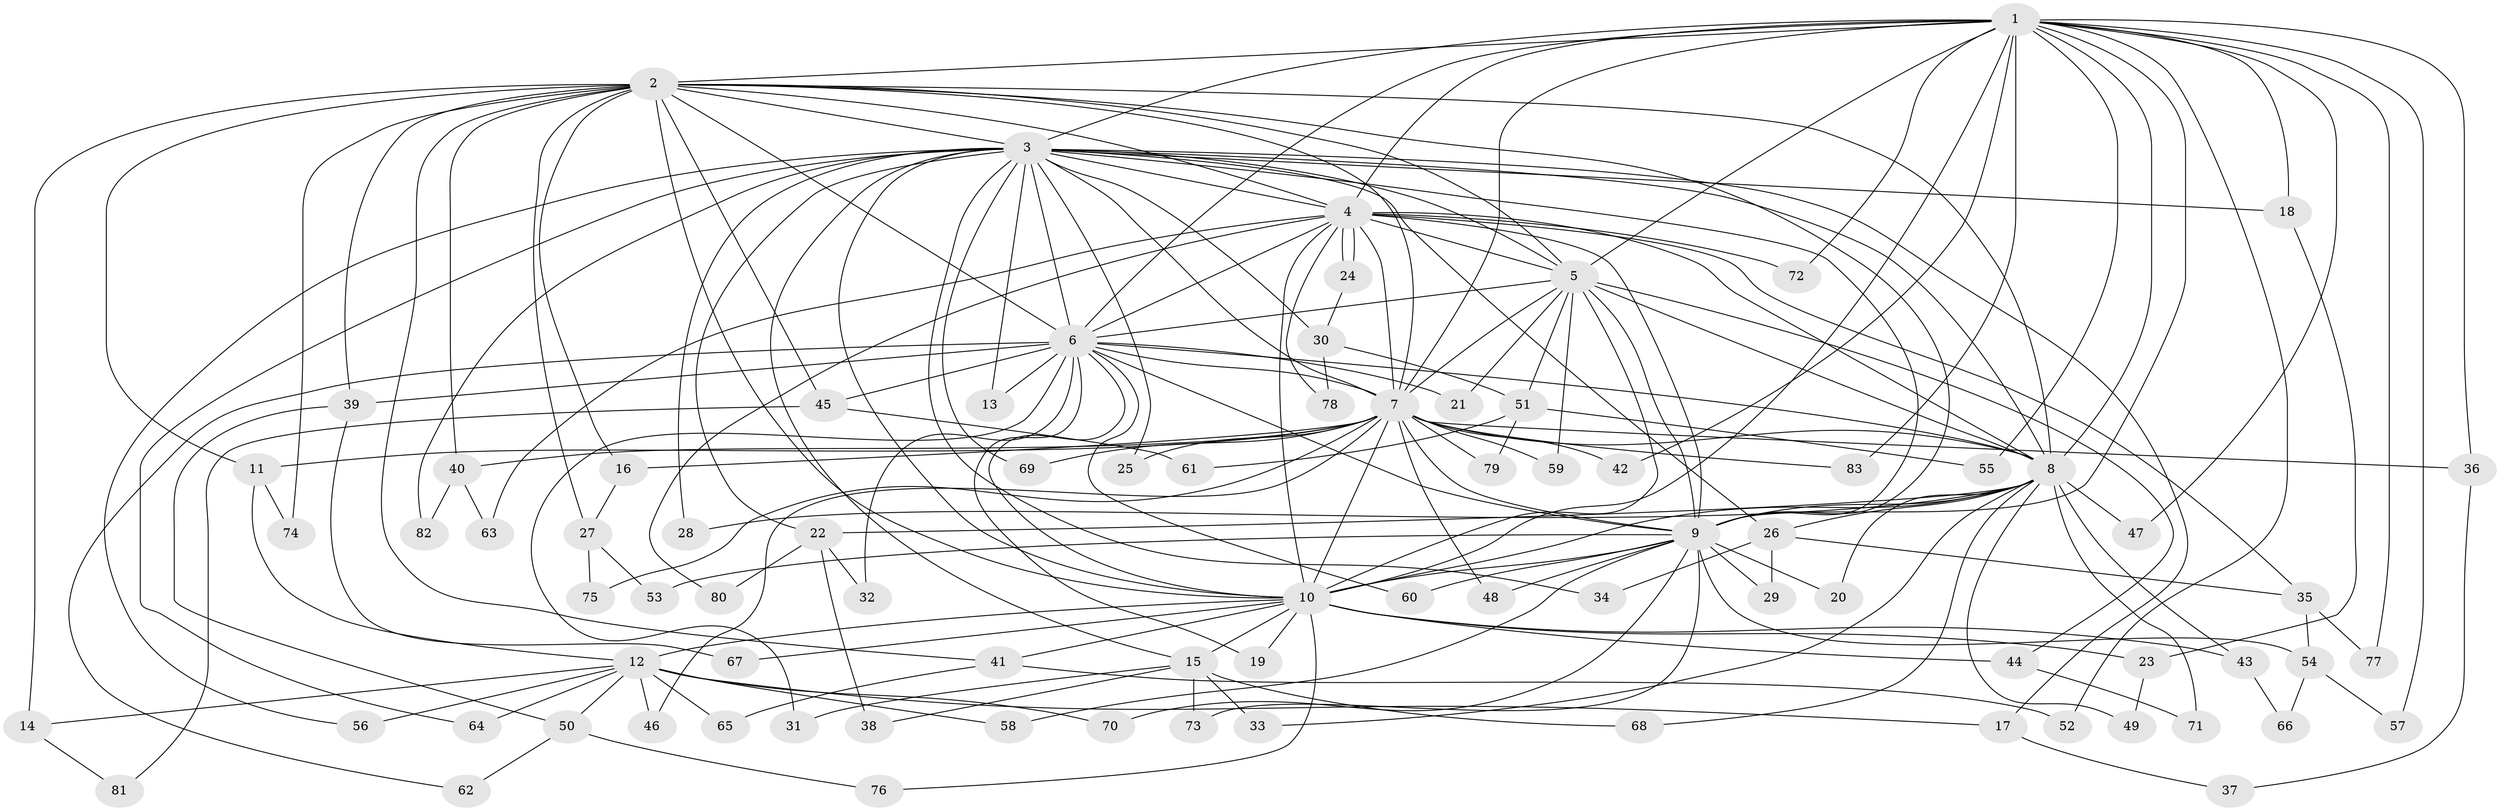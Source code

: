 // Generated by graph-tools (version 1.1) at 2025/14/03/09/25 04:14:11]
// undirected, 83 vertices, 191 edges
graph export_dot {
graph [start="1"]
  node [color=gray90,style=filled];
  1;
  2;
  3;
  4;
  5;
  6;
  7;
  8;
  9;
  10;
  11;
  12;
  13;
  14;
  15;
  16;
  17;
  18;
  19;
  20;
  21;
  22;
  23;
  24;
  25;
  26;
  27;
  28;
  29;
  30;
  31;
  32;
  33;
  34;
  35;
  36;
  37;
  38;
  39;
  40;
  41;
  42;
  43;
  44;
  45;
  46;
  47;
  48;
  49;
  50;
  51;
  52;
  53;
  54;
  55;
  56;
  57;
  58;
  59;
  60;
  61;
  62;
  63;
  64;
  65;
  66;
  67;
  68;
  69;
  70;
  71;
  72;
  73;
  74;
  75;
  76;
  77;
  78;
  79;
  80;
  81;
  82;
  83;
  1 -- 2;
  1 -- 3;
  1 -- 4;
  1 -- 5;
  1 -- 6;
  1 -- 7;
  1 -- 8;
  1 -- 9;
  1 -- 10;
  1 -- 18;
  1 -- 36;
  1 -- 42;
  1 -- 47;
  1 -- 52;
  1 -- 55;
  1 -- 57;
  1 -- 72;
  1 -- 77;
  1 -- 83;
  2 -- 3;
  2 -- 4;
  2 -- 5;
  2 -- 6;
  2 -- 7;
  2 -- 8;
  2 -- 9;
  2 -- 10;
  2 -- 11;
  2 -- 14;
  2 -- 16;
  2 -- 27;
  2 -- 39;
  2 -- 40;
  2 -- 41;
  2 -- 45;
  2 -- 74;
  3 -- 4;
  3 -- 5;
  3 -- 6;
  3 -- 7;
  3 -- 8;
  3 -- 9;
  3 -- 10;
  3 -- 13;
  3 -- 15;
  3 -- 17;
  3 -- 18;
  3 -- 22;
  3 -- 25;
  3 -- 26;
  3 -- 28;
  3 -- 30;
  3 -- 34;
  3 -- 56;
  3 -- 64;
  3 -- 69;
  3 -- 82;
  4 -- 5;
  4 -- 6;
  4 -- 7;
  4 -- 8;
  4 -- 9;
  4 -- 10;
  4 -- 24;
  4 -- 24;
  4 -- 35;
  4 -- 63;
  4 -- 72;
  4 -- 78;
  4 -- 80;
  5 -- 6;
  5 -- 7;
  5 -- 8;
  5 -- 9;
  5 -- 10;
  5 -- 21;
  5 -- 44;
  5 -- 51;
  5 -- 59;
  6 -- 7;
  6 -- 8;
  6 -- 9;
  6 -- 10;
  6 -- 13;
  6 -- 19;
  6 -- 21;
  6 -- 31;
  6 -- 32;
  6 -- 39;
  6 -- 45;
  6 -- 60;
  6 -- 62;
  7 -- 8;
  7 -- 9;
  7 -- 10;
  7 -- 11;
  7 -- 16;
  7 -- 25;
  7 -- 36;
  7 -- 40;
  7 -- 42;
  7 -- 46;
  7 -- 48;
  7 -- 59;
  7 -- 69;
  7 -- 75;
  7 -- 79;
  7 -- 83;
  8 -- 9;
  8 -- 10;
  8 -- 20;
  8 -- 22;
  8 -- 26;
  8 -- 28;
  8 -- 33;
  8 -- 43;
  8 -- 47;
  8 -- 49;
  8 -- 68;
  8 -- 71;
  9 -- 10;
  9 -- 20;
  9 -- 29;
  9 -- 48;
  9 -- 53;
  9 -- 54;
  9 -- 58;
  9 -- 60;
  9 -- 70;
  9 -- 73;
  10 -- 12;
  10 -- 15;
  10 -- 19;
  10 -- 23;
  10 -- 41;
  10 -- 43;
  10 -- 44;
  10 -- 67;
  10 -- 76;
  11 -- 12;
  11 -- 74;
  12 -- 14;
  12 -- 17;
  12 -- 46;
  12 -- 50;
  12 -- 56;
  12 -- 58;
  12 -- 64;
  12 -- 65;
  12 -- 70;
  14 -- 81;
  15 -- 31;
  15 -- 33;
  15 -- 38;
  15 -- 68;
  15 -- 73;
  16 -- 27;
  17 -- 37;
  18 -- 23;
  22 -- 32;
  22 -- 38;
  22 -- 80;
  23 -- 49;
  24 -- 30;
  26 -- 29;
  26 -- 34;
  26 -- 35;
  27 -- 53;
  27 -- 75;
  30 -- 51;
  30 -- 78;
  35 -- 54;
  35 -- 77;
  36 -- 37;
  39 -- 50;
  39 -- 67;
  40 -- 63;
  40 -- 82;
  41 -- 52;
  41 -- 65;
  43 -- 66;
  44 -- 71;
  45 -- 61;
  45 -- 81;
  50 -- 62;
  50 -- 76;
  51 -- 55;
  51 -- 61;
  51 -- 79;
  54 -- 57;
  54 -- 66;
}
